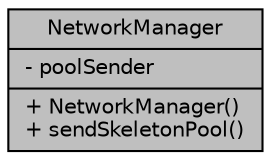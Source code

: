 digraph "NetworkManager"
{
 // LATEX_PDF_SIZE
  edge [fontname="Helvetica",fontsize="10",labelfontname="Helvetica",labelfontsize="10"];
  node [fontname="Helvetica",fontsize="10",shape=record];
  Node1 [label="{NetworkManager\n|- poolSender\l|+ NetworkManager()\l+ sendSkeletonPool()\l}",height=0.2,width=0.4,color="black", fillcolor="grey75", style="filled", fontcolor="black",tooltip="Manager for different Network Sender and skeleton sending."];
}
